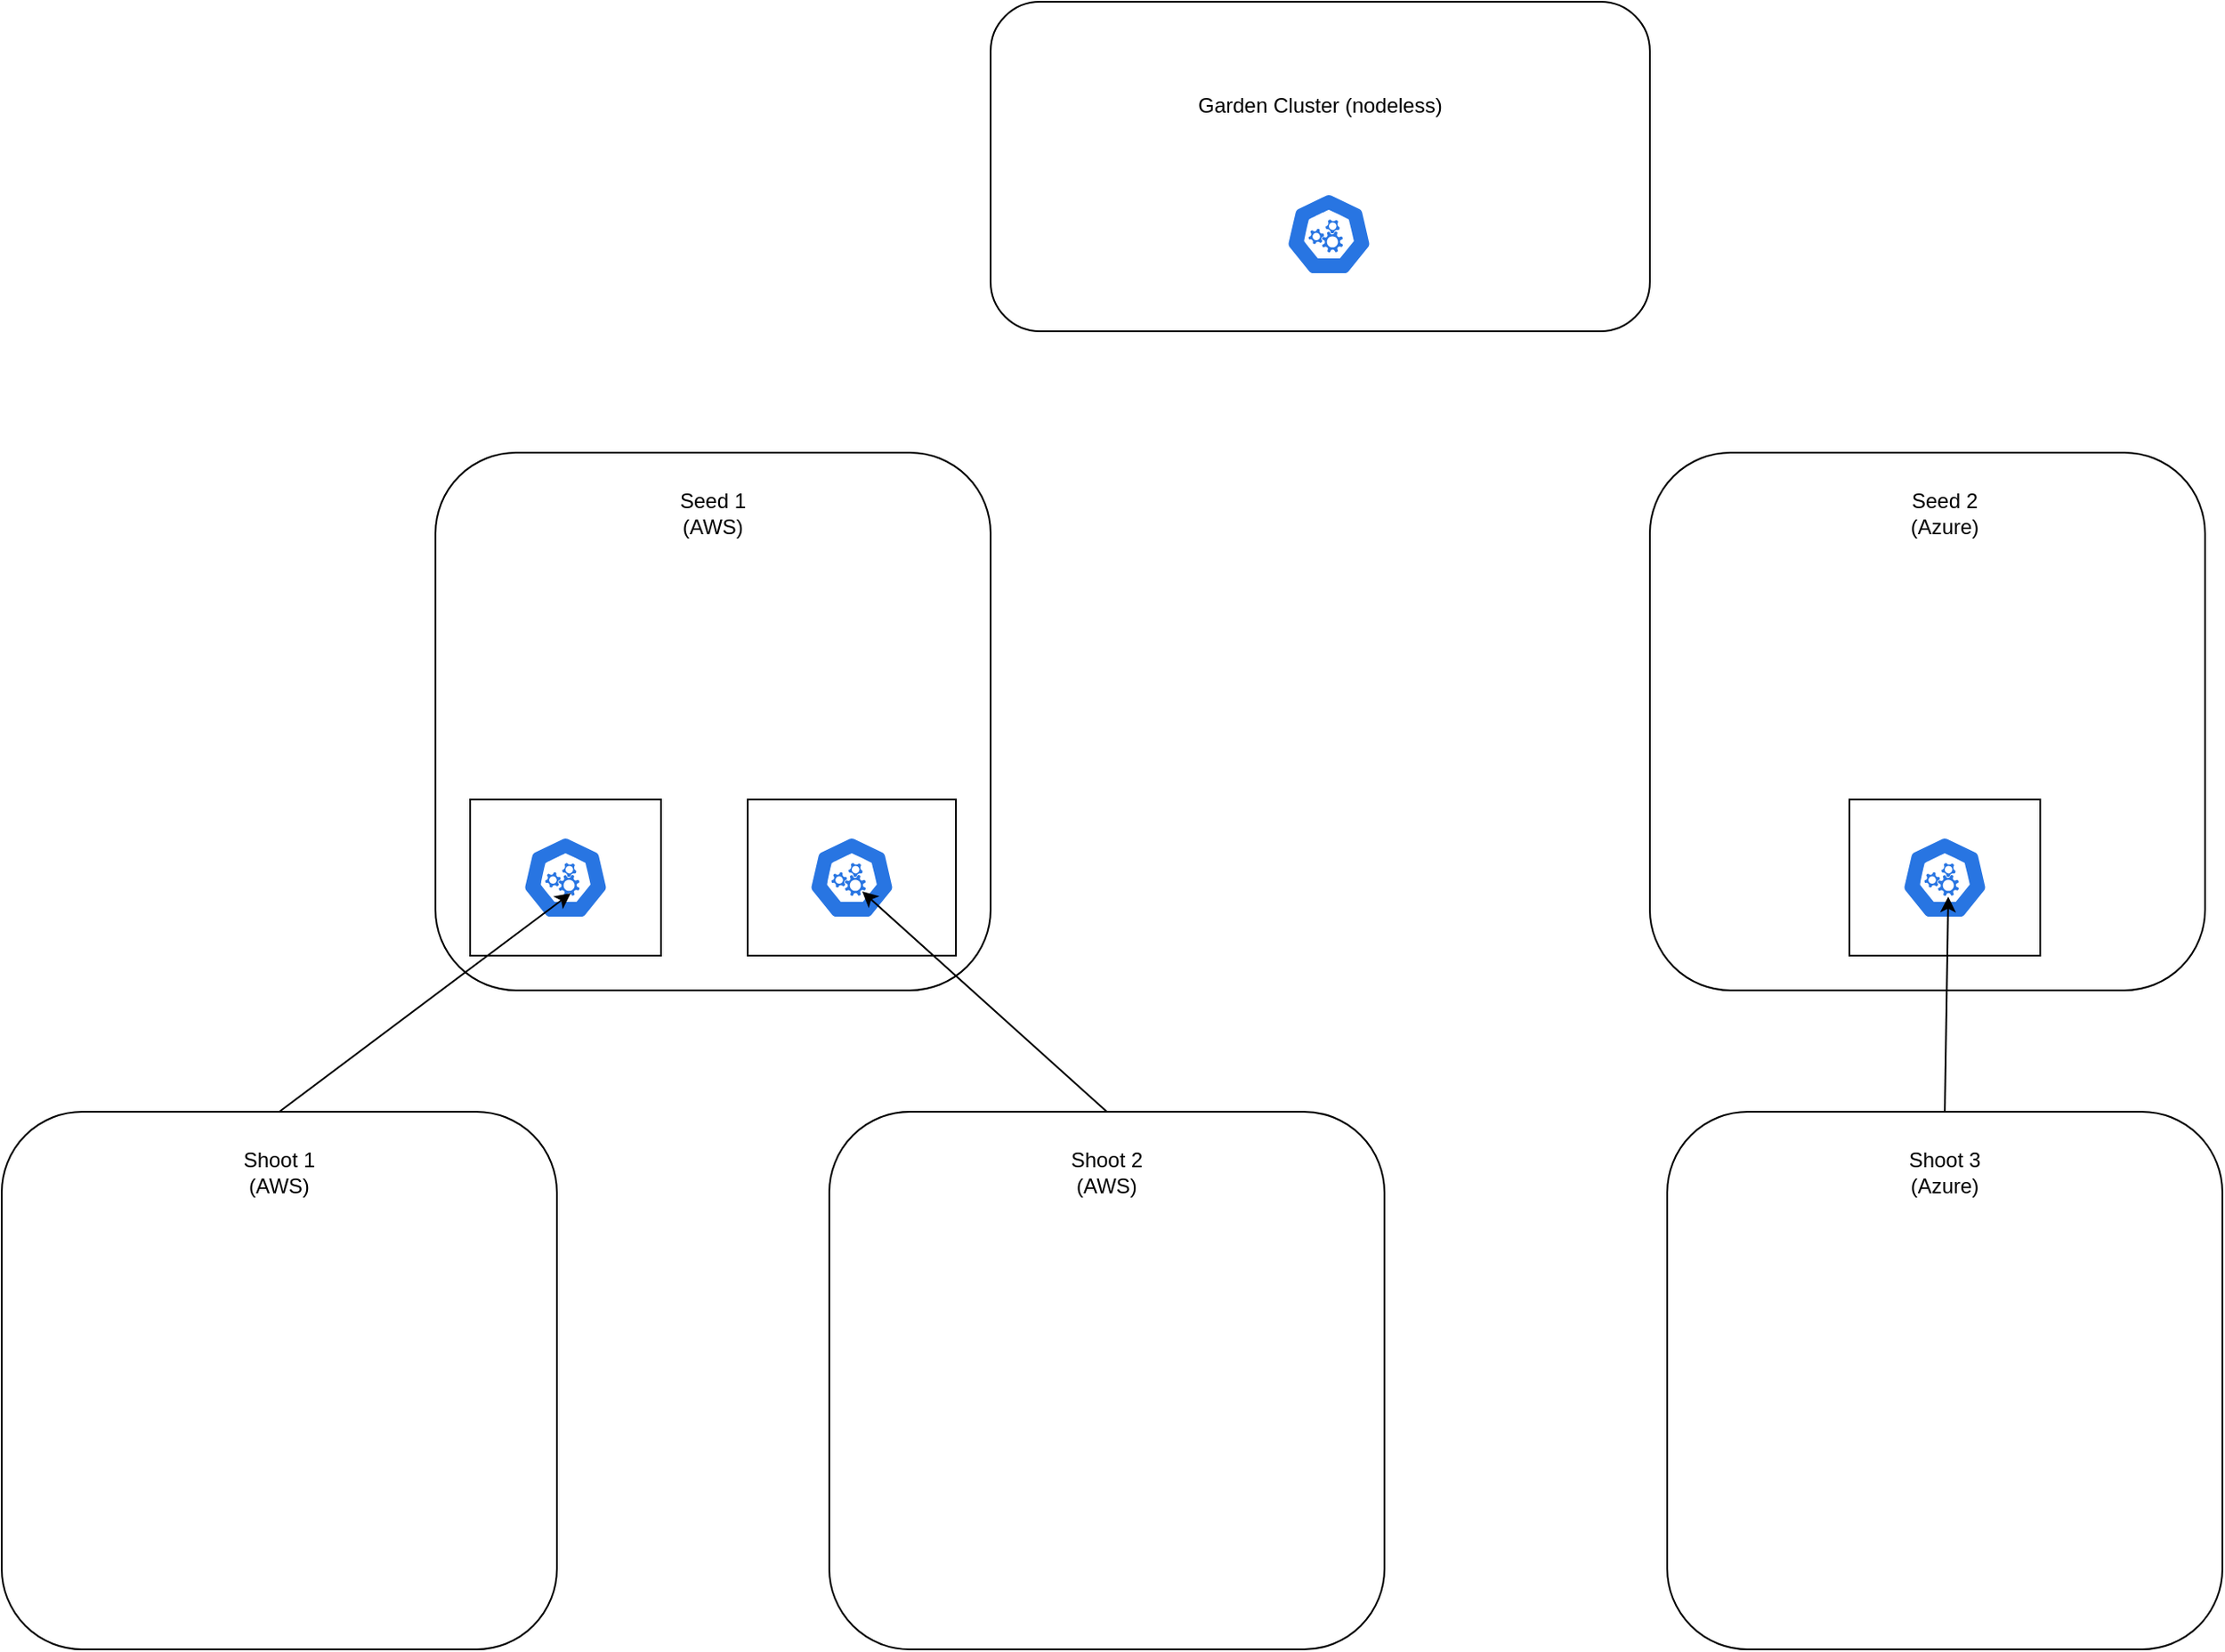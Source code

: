 <mxfile scale="1" border="0" version="28.0.6">
  <diagram name="Page-1" id="wQ5R4CvcMQufJW28zO5s">
    <mxGraphModel dx="2066" dy="1150" grid="1" gridSize="10" guides="1" tooltips="1" connect="1" arrows="1" fold="1" page="1" pageScale="1" pageWidth="827" pageHeight="1169" background="none" math="0" shadow="0">
      <root>
        <mxCell id="0" />
        <mxCell id="1" parent="0" />
        <mxCell id="31II1V7vki-kT47-xSfX-19" value="" style="rounded=1;whiteSpace=wrap;html=1;" vertex="1" parent="1">
          <mxGeometry x="600" y="170" width="380" height="190" as="geometry" />
        </mxCell>
        <mxCell id="31II1V7vki-kT47-xSfX-21" value="Garden Cluster (nodeless)" style="text;html=1;align=center;verticalAlign=middle;whiteSpace=wrap;rounded=0;movable=1;resizable=1;rotatable=1;deletable=1;editable=1;locked=0;connectable=1;" vertex="1" parent="1">
          <mxGeometry x="680" y="200" width="220" height="60" as="geometry" />
        </mxCell>
        <mxCell id="31II1V7vki-kT47-xSfX-25" value="" style="rounded=1;whiteSpace=wrap;html=1;" vertex="1" parent="1">
          <mxGeometry x="980" y="430" width="320" height="310" as="geometry" />
        </mxCell>
        <mxCell id="31II1V7vki-kT47-xSfX-27" value="" style="rounded=1;whiteSpace=wrap;html=1;" vertex="1" parent="1">
          <mxGeometry x="280" y="430" width="320" height="310" as="geometry" />
        </mxCell>
        <mxCell id="31II1V7vki-kT47-xSfX-28" value="" style="rounded=1;whiteSpace=wrap;html=1;" vertex="1" parent="1">
          <mxGeometry x="30" y="810" width="320" height="310" as="geometry" />
        </mxCell>
        <mxCell id="31II1V7vki-kT47-xSfX-29" value="" style="rounded=1;whiteSpace=wrap;html=1;" vertex="1" parent="1">
          <mxGeometry x="990" y="810" width="320" height="310" as="geometry" />
        </mxCell>
        <mxCell id="31II1V7vki-kT47-xSfX-30" value="Seed 1 (AWS)" style="text;html=1;align=center;verticalAlign=middle;whiteSpace=wrap;rounded=0;" vertex="1" parent="1">
          <mxGeometry x="410" y="450" width="60" height="30" as="geometry" />
        </mxCell>
        <mxCell id="31II1V7vki-kT47-xSfX-31" value="" style="rounded=1;whiteSpace=wrap;html=1;" vertex="1" parent="1">
          <mxGeometry x="507" y="810" width="320" height="310" as="geometry" />
        </mxCell>
        <mxCell id="31II1V7vki-kT47-xSfX-32" value="Seed 2 (Azure)" style="text;html=1;align=center;verticalAlign=middle;whiteSpace=wrap;rounded=0;" vertex="1" parent="1">
          <mxGeometry x="1120" y="450" width="60" height="30" as="geometry" />
        </mxCell>
        <mxCell id="31II1V7vki-kT47-xSfX-33" value="Shoot 1 (AWS)" style="text;html=1;align=center;verticalAlign=middle;whiteSpace=wrap;rounded=0;" vertex="1" parent="1">
          <mxGeometry x="160" y="830" width="60" height="30" as="geometry" />
        </mxCell>
        <mxCell id="31II1V7vki-kT47-xSfX-34" value="Shoot 2 (AWS)" style="text;html=1;align=center;verticalAlign=middle;whiteSpace=wrap;rounded=0;" vertex="1" parent="1">
          <mxGeometry x="637" y="830" width="60" height="30" as="geometry" />
        </mxCell>
        <mxCell id="31II1V7vki-kT47-xSfX-36" value="Shoot 3 (Azure)" style="text;html=1;align=center;verticalAlign=middle;whiteSpace=wrap;rounded=0;" vertex="1" parent="1">
          <mxGeometry x="1120" y="830" width="60" height="30" as="geometry" />
        </mxCell>
        <mxCell id="31II1V7vki-kT47-xSfX-37" value="" style="rounded=0;whiteSpace=wrap;html=1;" vertex="1" parent="1">
          <mxGeometry x="300" y="630" width="110" height="90" as="geometry" />
        </mxCell>
        <mxCell id="31II1V7vki-kT47-xSfX-38" value="" style="rounded=0;whiteSpace=wrap;html=1;" vertex="1" parent="1">
          <mxGeometry x="460" y="630" width="120" height="90" as="geometry" />
        </mxCell>
        <mxCell id="31II1V7vki-kT47-xSfX-39" value="" style="aspect=fixed;sketch=0;html=1;dashed=0;whitespace=wrap;verticalLabelPosition=bottom;verticalAlign=top;fillColor=#2875E2;strokeColor=#ffffff;points=[[0.005,0.63,0],[0.1,0.2,0],[0.9,0.2,0],[0.5,0,0],[0.995,0.63,0],[0.72,0.99,0],[0.5,1,0],[0.28,0.99,0]];shape=mxgraph.kubernetes.icon2;prIcon=api" vertex="1" parent="1">
          <mxGeometry x="330" y="651" width="50" height="48" as="geometry" />
        </mxCell>
        <mxCell id="31II1V7vki-kT47-xSfX-40" value="" style="aspect=fixed;sketch=0;html=1;dashed=0;whitespace=wrap;verticalLabelPosition=bottom;verticalAlign=top;fillColor=#2875E2;strokeColor=#ffffff;points=[[0.005,0.63,0],[0.1,0.2,0],[0.9,0.2,0],[0.5,0,0],[0.995,0.63,0],[0.72,0.99,0],[0.5,1,0],[0.28,0.99,0]];shape=mxgraph.kubernetes.icon2;prIcon=api" vertex="1" parent="1">
          <mxGeometry x="495" y="651" width="50" height="48" as="geometry" />
        </mxCell>
        <mxCell id="31II1V7vki-kT47-xSfX-41" value="" style="aspect=fixed;sketch=0;html=1;dashed=0;whitespace=wrap;verticalLabelPosition=bottom;verticalAlign=top;fillColor=#2875E2;strokeColor=#ffffff;points=[[0.005,0.63,0],[0.1,0.2,0],[0.9,0.2,0],[0.5,0,0],[0.995,0.63,0],[0.72,0.99,0],[0.5,1,0],[0.28,0.99,0]];shape=mxgraph.kubernetes.icon2;prIcon=api" vertex="1" parent="1">
          <mxGeometry x="770" y="280" width="50" height="48" as="geometry" />
        </mxCell>
        <mxCell id="31II1V7vki-kT47-xSfX-42" value="" style="rounded=0;whiteSpace=wrap;html=1;" vertex="1" parent="1">
          <mxGeometry x="1095" y="630" width="110" height="90" as="geometry" />
        </mxCell>
        <mxCell id="31II1V7vki-kT47-xSfX-44" value="" style="aspect=fixed;sketch=0;html=1;dashed=0;whitespace=wrap;verticalLabelPosition=bottom;verticalAlign=top;fillColor=#2875E2;strokeColor=#ffffff;points=[[0.005,0.63,0],[0.1,0.2,0],[0.9,0.2,0],[0.5,0,0],[0.995,0.63,0],[0.72,0.99,0],[0.5,1,0],[0.28,0.99,0]];shape=mxgraph.kubernetes.icon2;prIcon=api" vertex="1" parent="1">
          <mxGeometry x="1125" y="651" width="50" height="48" as="geometry" />
        </mxCell>
        <mxCell id="31II1V7vki-kT47-xSfX-46" value="" style="endArrow=classic;html=1;rounded=0;exitX=0.5;exitY=0;exitDx=0;exitDy=0;entryX=0.56;entryY=0.688;entryDx=0;entryDy=0;entryPerimeter=0;" edge="1" parent="1" source="31II1V7vki-kT47-xSfX-28" target="31II1V7vki-kT47-xSfX-39">
          <mxGeometry width="50" height="50" relative="1" as="geometry">
            <mxPoint x="800" y="720" as="sourcePoint" />
            <mxPoint x="850" y="670" as="targetPoint" />
          </mxGeometry>
        </mxCell>
        <mxCell id="31II1V7vki-kT47-xSfX-47" value="" style="endArrow=classic;html=1;rounded=0;exitX=0.5;exitY=0;exitDx=0;exitDy=0;entryX=0.62;entryY=0.667;entryDx=0;entryDy=0;entryPerimeter=0;" edge="1" parent="1" source="31II1V7vki-kT47-xSfX-31" target="31II1V7vki-kT47-xSfX-40">
          <mxGeometry width="50" height="50" relative="1" as="geometry">
            <mxPoint x="460" y="906" as="sourcePoint" />
            <mxPoint x="628" y="780" as="targetPoint" />
          </mxGeometry>
        </mxCell>
        <mxCell id="31II1V7vki-kT47-xSfX-48" value="" style="endArrow=classic;html=1;rounded=0;exitX=0.5;exitY=0;exitDx=0;exitDy=0;entryX=0.54;entryY=0.729;entryDx=0;entryDy=0;entryPerimeter=0;" edge="1" parent="1" source="31II1V7vki-kT47-xSfX-29" target="31II1V7vki-kT47-xSfX-44">
          <mxGeometry width="50" height="50" relative="1" as="geometry">
            <mxPoint x="800" y="720" as="sourcePoint" />
            <mxPoint x="850" y="670" as="targetPoint" />
          </mxGeometry>
        </mxCell>
      </root>
    </mxGraphModel>
  </diagram>
</mxfile>
